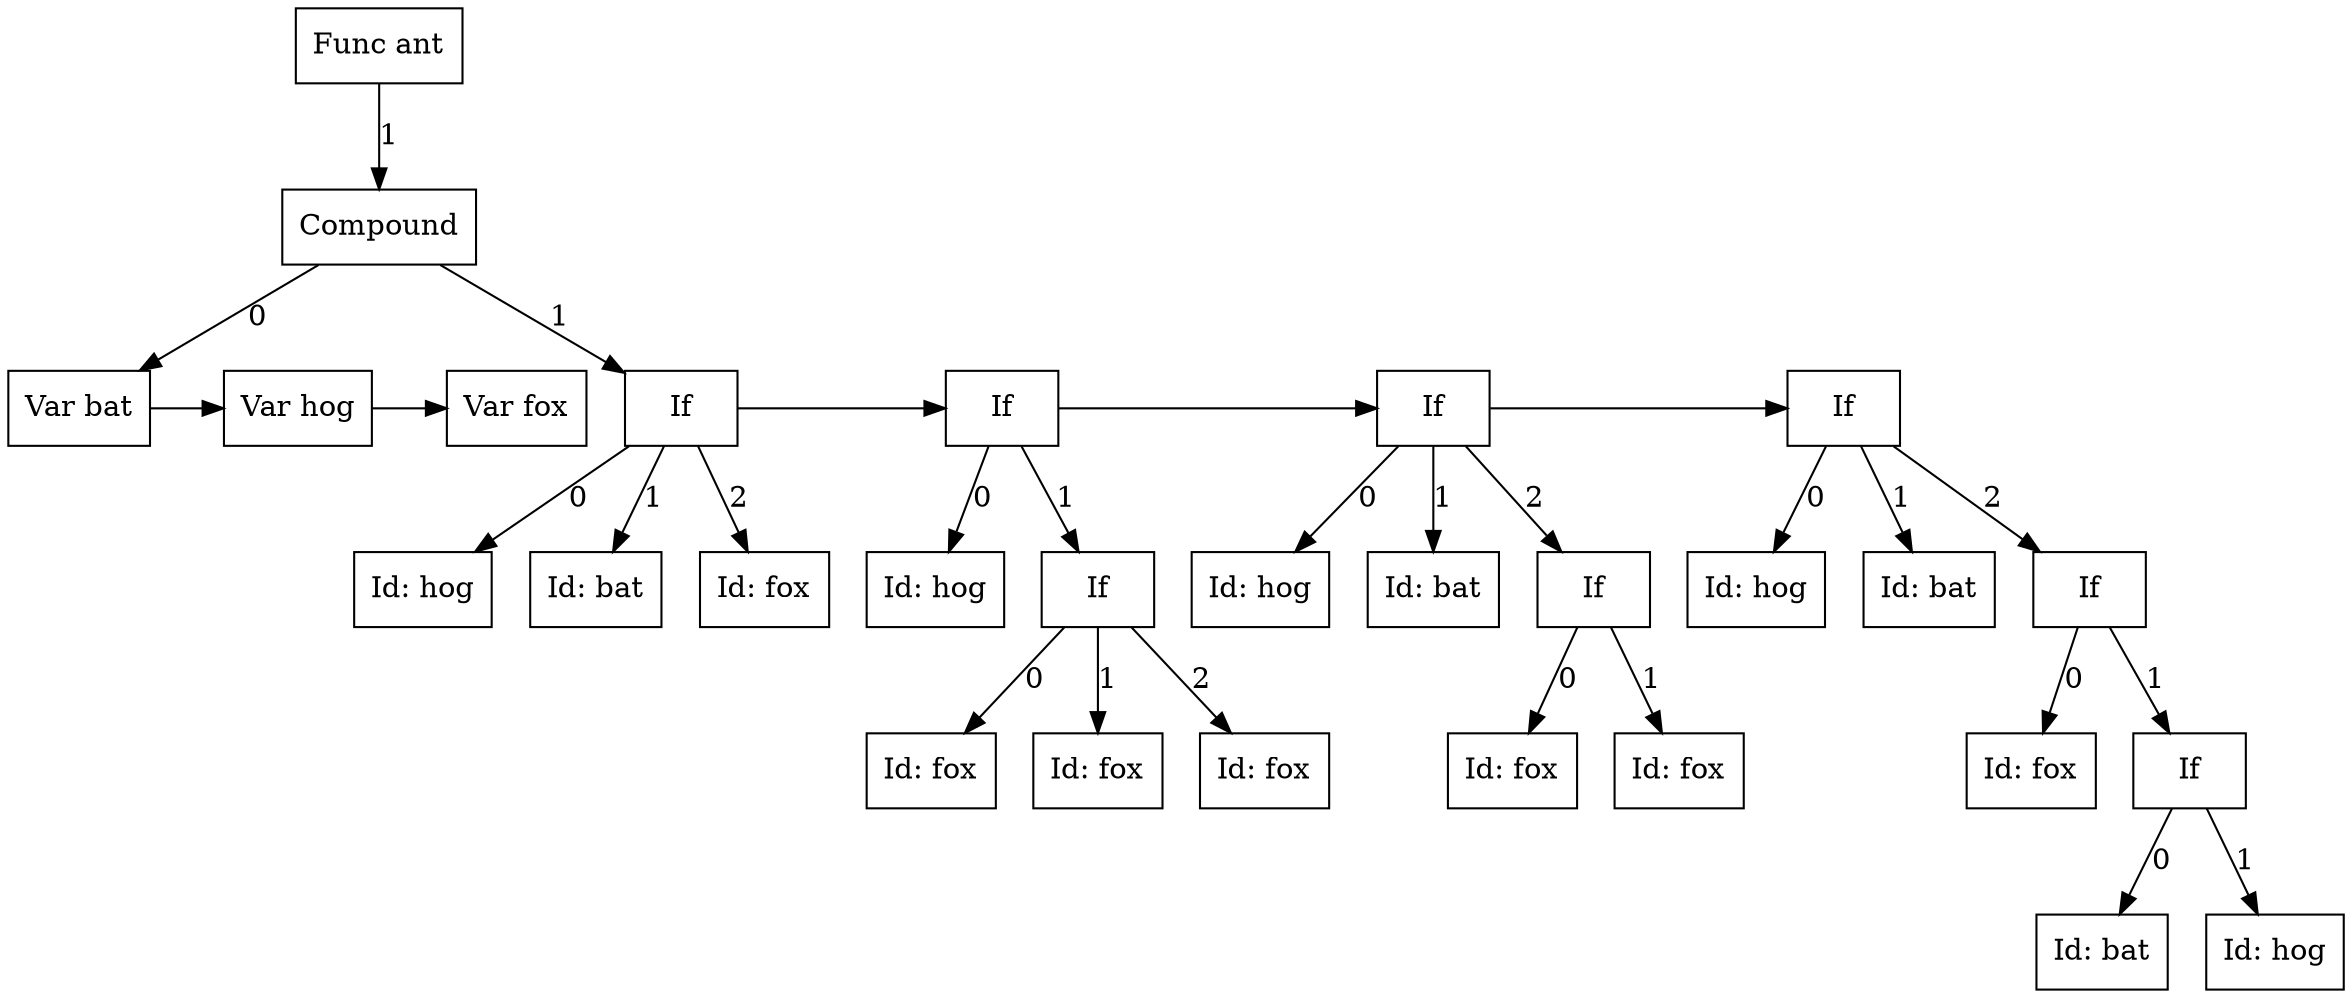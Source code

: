 digraph G {
node28 [label="Func ant"; shape=box];
subgraph childNames_28 {
rankdir="LR"; rank="same"; ordering=out
node27 [label="Compound"; shape=box];
}

subgraph childPtrs_28 {
rankdir="TB";
node28 -> node27 [label="1"];
}

subgraph childNames_27 {
rankdir="LR"; rank="same"; ordering=out
node0 [label="Var bat"; shape=box];
node6 [label="If"; shape=box];
}

subgraph childPtrs_27 {
rankdir="TB";
node27 -> node0 [label="0"];
node27 -> node6 [label="1"];
}

subgraph SibNames_0 {
rankdir="LR"; rank="same";
node0 [label="Var bat"; shape=box];
node1 [label="Var hog"; shape=box];
node2 [label="Var fox"; shape=box];
}

subgraph SibPtrs_0 {
rankdir="LR";
node0 -> node1;
node1 -> node2;
}

subgraph childNames_6 {
rankdir="LR"; rank="same"; ordering=out
node3 [label="Id: hog"; shape=box];
node4 [label="Id: bat"; shape=box];
node5 [label="Id: fox"; shape=box];
}

subgraph childPtrs_6 {
rankdir="TB";
node6 -> node3 [label="0"];
node6 -> node4 [label="1"];
node6 -> node5 [label="2"];
}

subgraph SibNames_6 {
rankdir="LR"; rank="same";
node6 [label="If"; shape=box];
node12 [label="If"; shape=box];
node18 [label="If"; shape=box];
node26 [label="If"; shape=box];
}

subgraph SibPtrs_6 {
rankdir="LR";
node6 -> node12;
node12 -> node18;
node18 -> node26;
}

subgraph childNames_12 {
rankdir="LR"; rank="same"; ordering=out
node7 [label="Id: hog"; shape=box];
node11 [label="If"; shape=box];
}

subgraph childPtrs_12 {
rankdir="TB";
node12 -> node7 [label="0"];
node12 -> node11 [label="1"];
}

subgraph childNames_11 {
rankdir="LR"; rank="same"; ordering=out
node8 [label="Id: fox"; shape=box];
node9 [label="Id: fox"; shape=box];
node10 [label="Id: fox"; shape=box];
}

subgraph childPtrs_11 {
rankdir="TB";
node11 -> node8 [label="0"];
node11 -> node9 [label="1"];
node11 -> node10 [label="2"];
}

subgraph childNames_18 {
rankdir="LR"; rank="same"; ordering=out
node13 [label="Id: hog"; shape=box];
node14 [label="Id: bat"; shape=box];
node17 [label="If"; shape=box];
}

subgraph childPtrs_18 {
rankdir="TB";
node18 -> node13 [label="0"];
node18 -> node14 [label="1"];
node18 -> node17 [label="2"];
}

subgraph childNames_17 {
rankdir="LR"; rank="same"; ordering=out
node15 [label="Id: fox"; shape=box];
node16 [label="Id: fox"; shape=box];
}

subgraph childPtrs_17 {
rankdir="TB";
node17 -> node15 [label="0"];
node17 -> node16 [label="1"];
}

subgraph childNames_26 {
rankdir="LR"; rank="same"; ordering=out
node19 [label="Id: hog"; shape=box];
node20 [label="Id: bat"; shape=box];
node25 [label="If"; shape=box];
}

subgraph childPtrs_26 {
rankdir="TB";
node26 -> node19 [label="0"];
node26 -> node20 [label="1"];
node26 -> node25 [label="2"];
}

subgraph childNames_25 {
rankdir="LR"; rank="same"; ordering=out
node21 [label="Id: fox"; shape=box];
node24 [label="If"; shape=box];
}

subgraph childPtrs_25 {
rankdir="TB";
node25 -> node21 [label="0"];
node25 -> node24 [label="1"];
}

subgraph childNames_24 {
rankdir="LR"; rank="same"; ordering=out
node22 [label="Id: bat"; shape=box];
node23 [label="Id: hog"; shape=box];
}

subgraph childPtrs_24 {
rankdir="TB";
node24 -> node22 [label="0"];
node24 -> node23 [label="1"];
}

}
